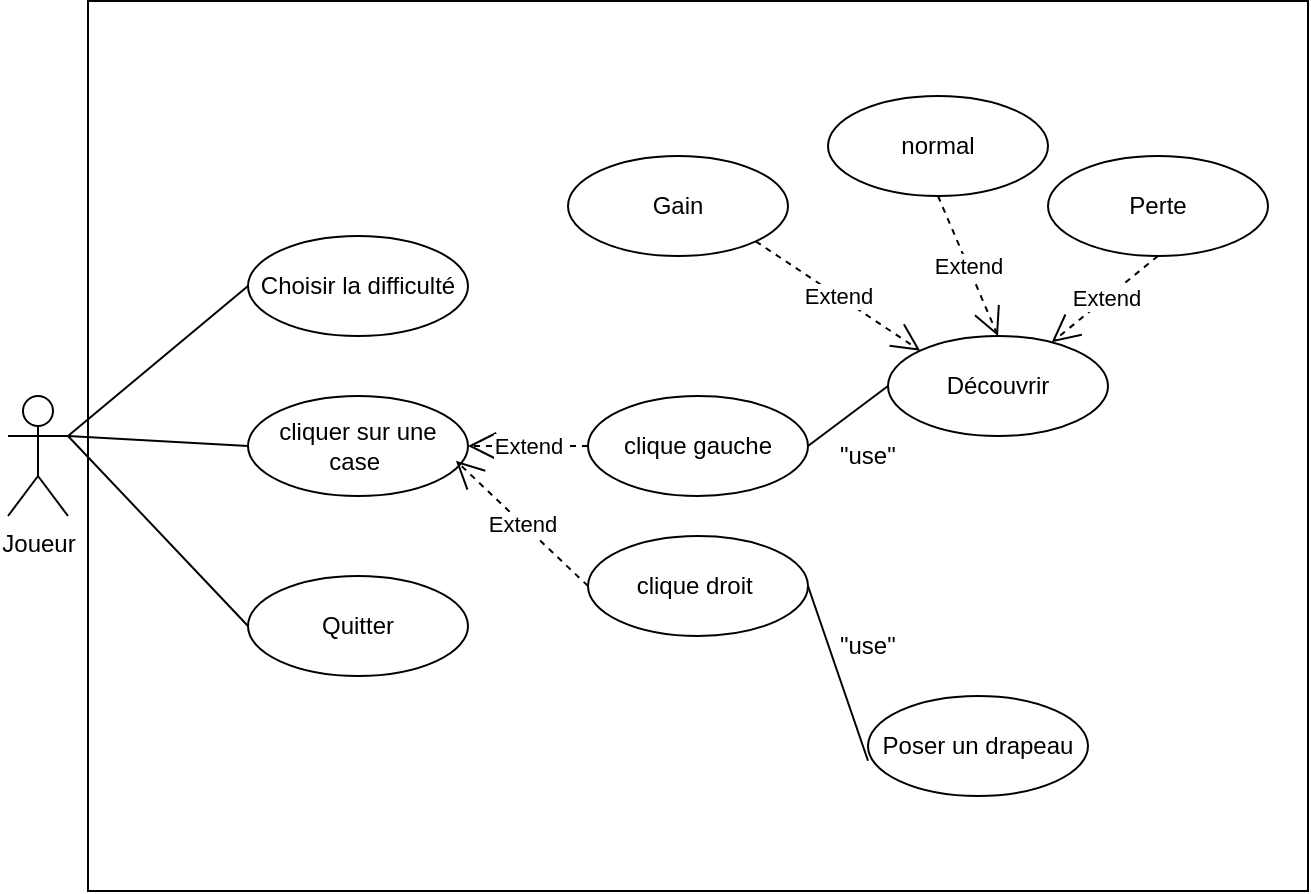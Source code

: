<mxfile version="24.8.3">
  <diagram name="Page-1" id="9tmHVmzgS5WHV9dcLpzu">
    <mxGraphModel dx="940" dy="448" grid="1" gridSize="10" guides="1" tooltips="1" connect="1" arrows="1" fold="1" page="1" pageScale="1" pageWidth="827" pageHeight="1169" math="0" shadow="0">
      <root>
        <mxCell id="0" />
        <mxCell id="1" parent="0" />
        <mxCell id="7F0hAiblzPzZj3BfUaib-1" value="Joueur" style="shape=umlActor;verticalLabelPosition=bottom;verticalAlign=top;html=1;outlineConnect=0;" parent="1" vertex="1">
          <mxGeometry x="40" y="250" width="30" height="60" as="geometry" />
        </mxCell>
        <mxCell id="7F0hAiblzPzZj3BfUaib-2" value="" style="rounded=0;whiteSpace=wrap;html=1;" parent="1" vertex="1">
          <mxGeometry x="80" y="52.5" width="610" height="445" as="geometry" />
        </mxCell>
        <mxCell id="7F0hAiblzPzZj3BfUaib-19" value="Choisir la difficulté " style="ellipse;whiteSpace=wrap;html=1;" parent="1" vertex="1">
          <mxGeometry x="160" y="170" width="110" height="50" as="geometry" />
        </mxCell>
        <mxCell id="dAFWdCMOxHJxD9ir2ifD-1" value="cliquer sur une case&amp;nbsp;" style="ellipse;whiteSpace=wrap;html=1;" vertex="1" parent="1">
          <mxGeometry x="160" y="250" width="110" height="50" as="geometry" />
        </mxCell>
        <mxCell id="dAFWdCMOxHJxD9ir2ifD-2" value="Quitter" style="ellipse;whiteSpace=wrap;html=1;" vertex="1" parent="1">
          <mxGeometry x="160" y="340" width="110" height="50" as="geometry" />
        </mxCell>
        <mxCell id="dAFWdCMOxHJxD9ir2ifD-4" value="" style="endArrow=none;html=1;rounded=0;entryX=0;entryY=0.5;entryDx=0;entryDy=0;" edge="1" parent="1" target="7F0hAiblzPzZj3BfUaib-19">
          <mxGeometry width="50" height="50" relative="1" as="geometry">
            <mxPoint x="70" y="270" as="sourcePoint" />
            <mxPoint x="120" y="220" as="targetPoint" />
          </mxGeometry>
        </mxCell>
        <mxCell id="dAFWdCMOxHJxD9ir2ifD-5" value="" style="endArrow=none;html=1;rounded=0;entryX=0;entryY=0.5;entryDx=0;entryDy=0;" edge="1" parent="1" target="dAFWdCMOxHJxD9ir2ifD-1">
          <mxGeometry width="50" height="50" relative="1" as="geometry">
            <mxPoint x="70" y="270" as="sourcePoint" />
            <mxPoint x="170" y="245" as="targetPoint" />
          </mxGeometry>
        </mxCell>
        <mxCell id="dAFWdCMOxHJxD9ir2ifD-6" value="" style="endArrow=none;html=1;rounded=0;entryX=0;entryY=0.5;entryDx=0;entryDy=0;exitX=1;exitY=0.333;exitDx=0;exitDy=0;exitPerimeter=0;" edge="1" parent="1" source="7F0hAiblzPzZj3BfUaib-1" target="dAFWdCMOxHJxD9ir2ifD-2">
          <mxGeometry width="50" height="50" relative="1" as="geometry">
            <mxPoint x="90" y="290" as="sourcePoint" />
            <mxPoint x="180" y="255" as="targetPoint" />
          </mxGeometry>
        </mxCell>
        <mxCell id="dAFWdCMOxHJxD9ir2ifD-8" value="clique droit&amp;nbsp;" style="ellipse;whiteSpace=wrap;html=1;" vertex="1" parent="1">
          <mxGeometry x="330" y="320" width="110" height="50" as="geometry" />
        </mxCell>
        <mxCell id="dAFWdCMOxHJxD9ir2ifD-9" value="clique gauche" style="ellipse;whiteSpace=wrap;html=1;" vertex="1" parent="1">
          <mxGeometry x="330" y="250" width="110" height="50" as="geometry" />
        </mxCell>
        <mxCell id="dAFWdCMOxHJxD9ir2ifD-10" value="Poser un drapeau" style="ellipse;whiteSpace=wrap;html=1;" vertex="1" parent="1">
          <mxGeometry x="470" y="400" width="110" height="50" as="geometry" />
        </mxCell>
        <mxCell id="dAFWdCMOxHJxD9ir2ifD-11" value="Découvrir" style="ellipse;whiteSpace=wrap;html=1;" vertex="1" parent="1">
          <mxGeometry x="480" y="220" width="110" height="50" as="geometry" />
        </mxCell>
        <mxCell id="dAFWdCMOxHJxD9ir2ifD-12" value="Gain" style="ellipse;whiteSpace=wrap;html=1;" vertex="1" parent="1">
          <mxGeometry x="320" y="130" width="110" height="50" as="geometry" />
        </mxCell>
        <mxCell id="dAFWdCMOxHJxD9ir2ifD-13" value="normal" style="ellipse;whiteSpace=wrap;html=1;" vertex="1" parent="1">
          <mxGeometry x="450" y="100" width="110" height="50" as="geometry" />
        </mxCell>
        <mxCell id="dAFWdCMOxHJxD9ir2ifD-14" value="Perte" style="ellipse;whiteSpace=wrap;html=1;" vertex="1" parent="1">
          <mxGeometry x="560" y="130" width="110" height="50" as="geometry" />
        </mxCell>
        <mxCell id="dAFWdCMOxHJxD9ir2ifD-16" value="" style="endArrow=none;html=1;rounded=0;exitX=1;exitY=0.5;exitDx=0;exitDy=0;entryX=0;entryY=0.647;entryDx=0;entryDy=0;entryPerimeter=0;" edge="1" parent="1" source="dAFWdCMOxHJxD9ir2ifD-8" target="dAFWdCMOxHJxD9ir2ifD-10">
          <mxGeometry width="50" height="50" relative="1" as="geometry">
            <mxPoint x="390" y="370" as="sourcePoint" />
            <mxPoint x="440" y="320" as="targetPoint" />
          </mxGeometry>
        </mxCell>
        <mxCell id="dAFWdCMOxHJxD9ir2ifD-17" value="&quot;use&quot;" style="text;strokeColor=none;fillColor=none;align=left;verticalAlign=middle;spacingLeft=4;spacingRight=4;overflow=hidden;points=[[0,0.5],[1,0.5]];portConstraint=eastwest;rotatable=0;whiteSpace=wrap;html=1;" vertex="1" parent="1">
          <mxGeometry x="450" y="360" width="80" height="30" as="geometry" />
        </mxCell>
        <mxCell id="dAFWdCMOxHJxD9ir2ifD-19" value="Extend" style="endArrow=open;endSize=12;dashed=1;html=1;rounded=0;entryX=1;entryY=0.5;entryDx=0;entryDy=0;exitX=0;exitY=0.5;exitDx=0;exitDy=0;" edge="1" parent="1" source="dAFWdCMOxHJxD9ir2ifD-9" target="dAFWdCMOxHJxD9ir2ifD-1">
          <mxGeometry width="160" relative="1" as="geometry">
            <mxPoint x="330" y="260" as="sourcePoint" />
            <mxPoint x="490" y="260" as="targetPoint" />
          </mxGeometry>
        </mxCell>
        <mxCell id="dAFWdCMOxHJxD9ir2ifD-20" value="Extend" style="endArrow=open;endSize=12;dashed=1;html=1;rounded=0;entryX=0.945;entryY=0.647;entryDx=0;entryDy=0;exitX=0;exitY=0.5;exitDx=0;exitDy=0;entryPerimeter=0;" edge="1" parent="1" source="dAFWdCMOxHJxD9ir2ifD-8" target="dAFWdCMOxHJxD9ir2ifD-1">
          <mxGeometry width="160" relative="1" as="geometry">
            <mxPoint x="314" y="255" as="sourcePoint" />
            <mxPoint x="280" y="285" as="targetPoint" />
          </mxGeometry>
        </mxCell>
        <mxCell id="dAFWdCMOxHJxD9ir2ifD-21" value="&quot;use&quot;" style="text;strokeColor=none;fillColor=none;align=left;verticalAlign=middle;spacingLeft=4;spacingRight=4;overflow=hidden;points=[[0,0.5],[1,0.5]];portConstraint=eastwest;rotatable=0;whiteSpace=wrap;html=1;" vertex="1" parent="1">
          <mxGeometry x="450" y="265" width="80" height="30" as="geometry" />
        </mxCell>
        <mxCell id="dAFWdCMOxHJxD9ir2ifD-22" value="" style="endArrow=none;html=1;rounded=0;exitX=1;exitY=0.5;exitDx=0;exitDy=0;entryX=0;entryY=0.5;entryDx=0;entryDy=0;" edge="1" parent="1" source="dAFWdCMOxHJxD9ir2ifD-9" target="dAFWdCMOxHJxD9ir2ifD-11">
          <mxGeometry width="50" height="50" relative="1" as="geometry">
            <mxPoint x="440" y="243" as="sourcePoint" />
            <mxPoint x="480" y="243" as="targetPoint" />
          </mxGeometry>
        </mxCell>
        <mxCell id="dAFWdCMOxHJxD9ir2ifD-24" value="Extend" style="endArrow=open;endSize=12;dashed=1;html=1;rounded=0;entryX=0;entryY=0;entryDx=0;entryDy=0;exitX=1;exitY=1;exitDx=0;exitDy=0;" edge="1" parent="1" source="dAFWdCMOxHJxD9ir2ifD-12" target="dAFWdCMOxHJxD9ir2ifD-11">
          <mxGeometry width="160" relative="1" as="geometry">
            <mxPoint x="340" y="255" as="sourcePoint" />
            <mxPoint x="280" y="285" as="targetPoint" />
          </mxGeometry>
        </mxCell>
        <mxCell id="dAFWdCMOxHJxD9ir2ifD-27" value="Extend" style="endArrow=open;endSize=12;dashed=1;html=1;rounded=0;entryX=0.5;entryY=0;entryDx=0;entryDy=0;exitX=0.5;exitY=1;exitDx=0;exitDy=0;" edge="1" parent="1" source="dAFWdCMOxHJxD9ir2ifD-13" target="dAFWdCMOxHJxD9ir2ifD-11">
          <mxGeometry width="160" relative="1" as="geometry">
            <mxPoint x="378" y="204" as="sourcePoint" />
            <mxPoint x="540" y="236" as="targetPoint" />
          </mxGeometry>
        </mxCell>
        <mxCell id="dAFWdCMOxHJxD9ir2ifD-28" value="Extend" style="endArrow=open;endSize=12;dashed=1;html=1;rounded=0;exitX=0.5;exitY=1;exitDx=0;exitDy=0;" edge="1" parent="1" source="dAFWdCMOxHJxD9ir2ifD-14" target="dAFWdCMOxHJxD9ir2ifD-11">
          <mxGeometry width="160" relative="1" as="geometry">
            <mxPoint x="388" y="214" as="sourcePoint" />
            <mxPoint x="550" y="246" as="targetPoint" />
          </mxGeometry>
        </mxCell>
      </root>
    </mxGraphModel>
  </diagram>
</mxfile>
